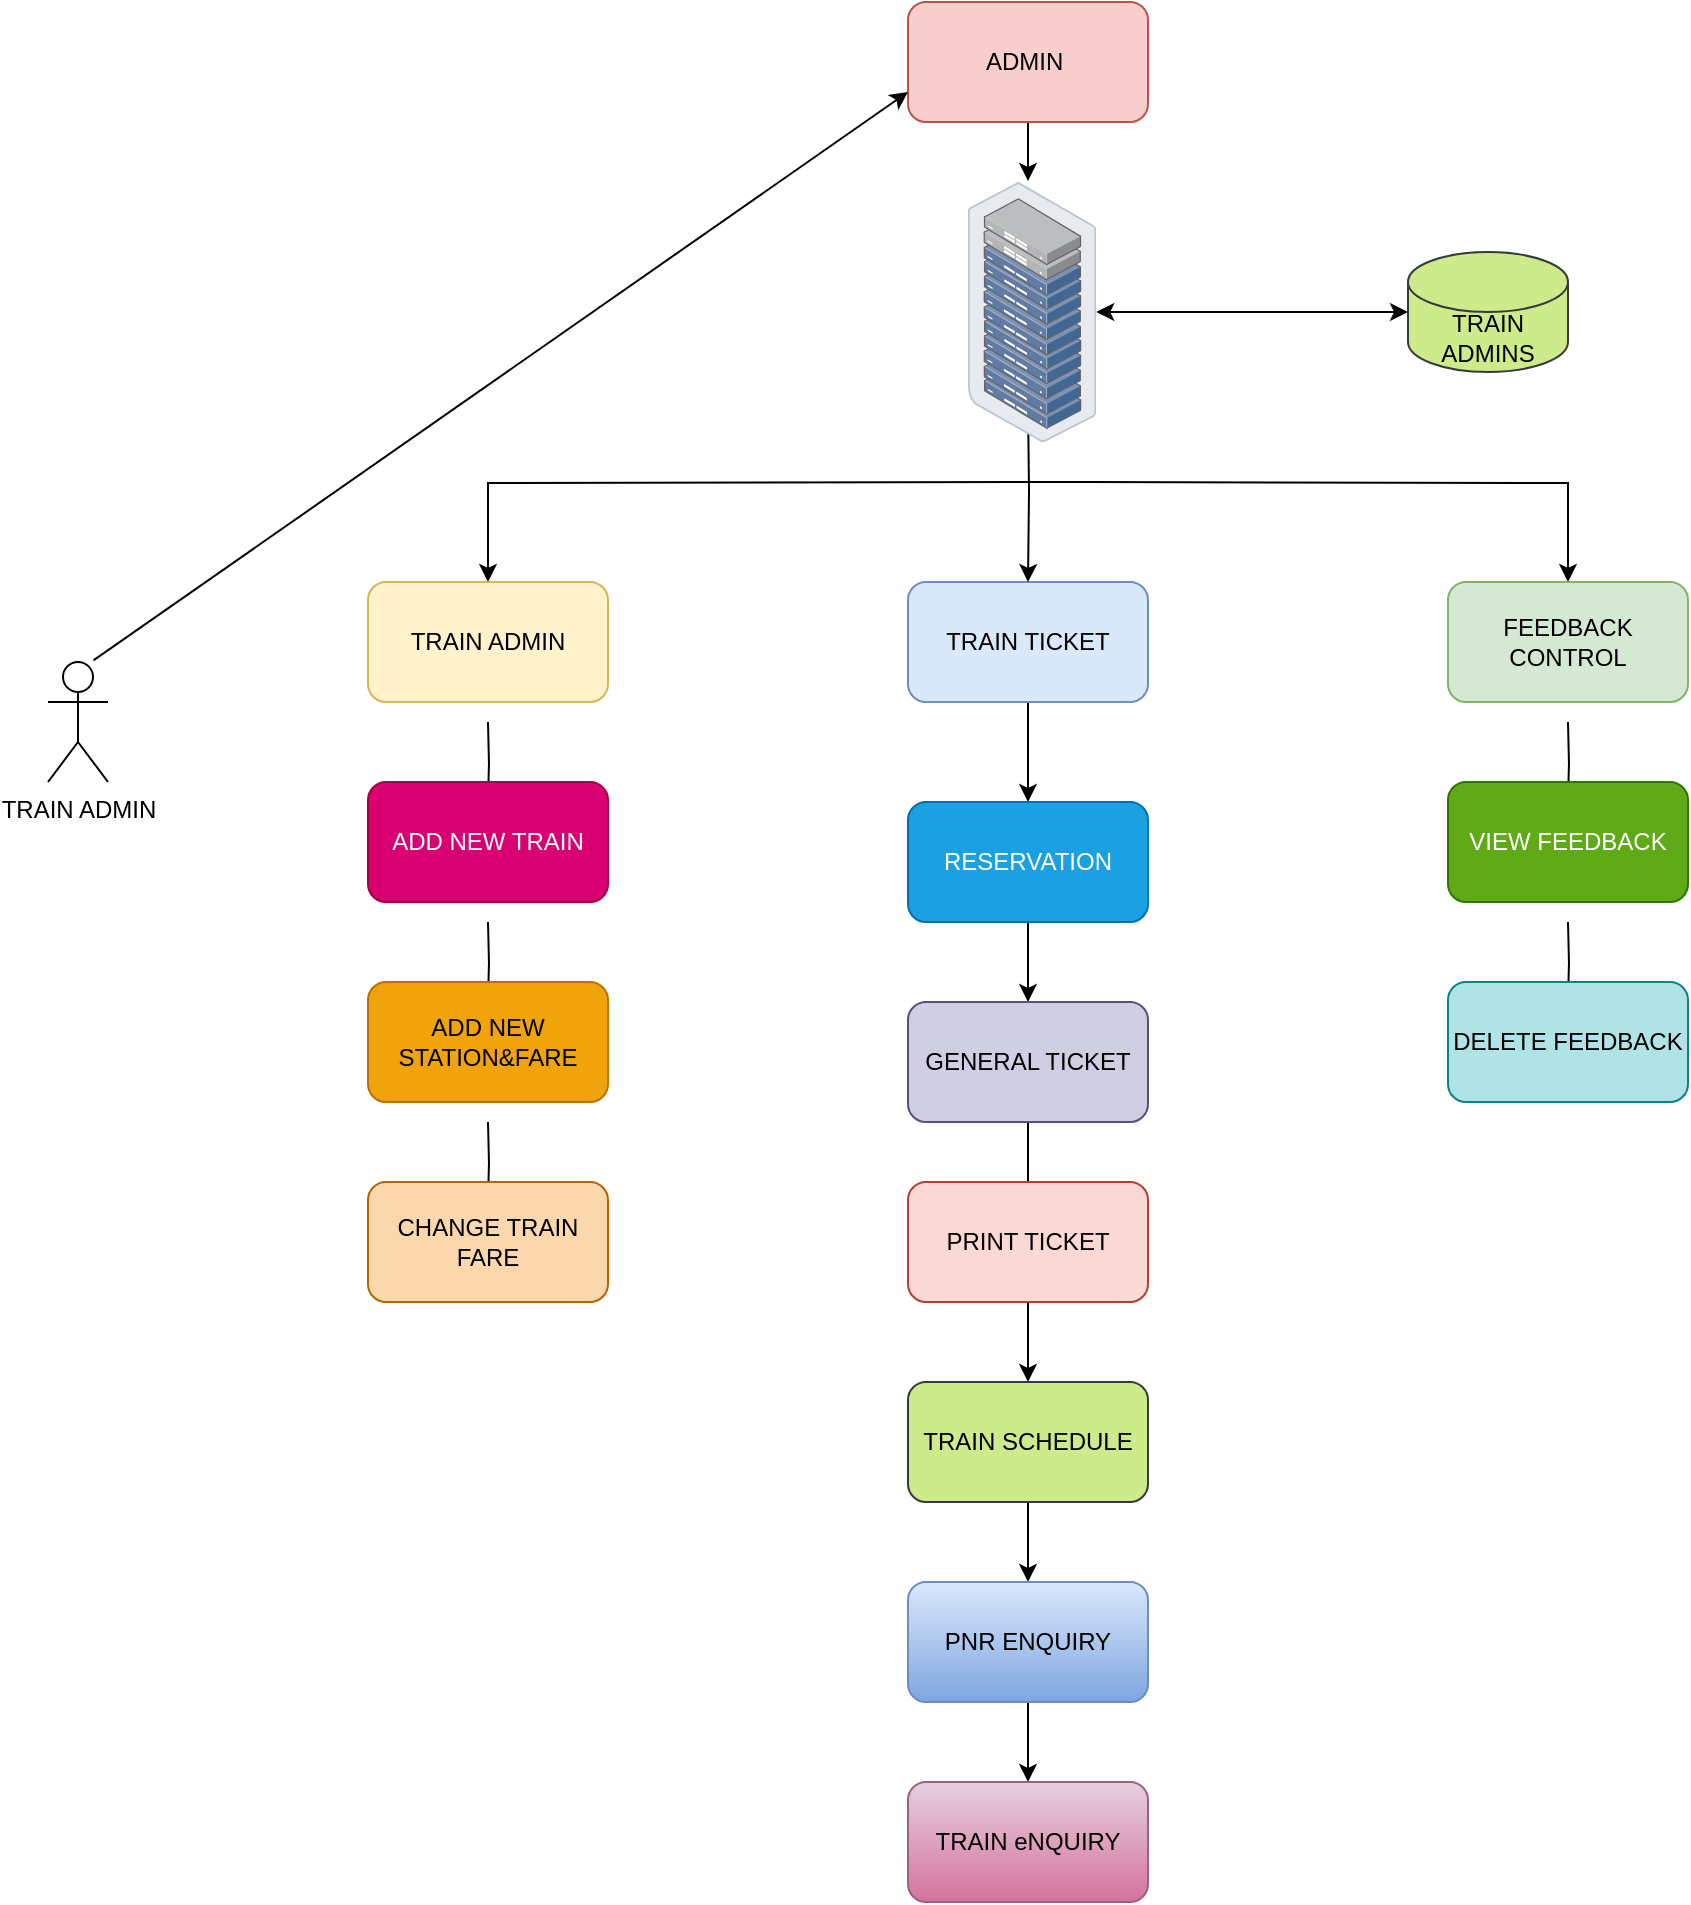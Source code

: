 <mxfile version="22.0.0" type="device">
  <diagram name="Page-1" id="IcYI93ME0N--H37FZ3eT">
    <mxGraphModel dx="1886" dy="1626" grid="1" gridSize="10" guides="1" tooltips="1" connect="1" arrows="1" fold="1" page="1" pageScale="1" pageWidth="850" pageHeight="1100" math="0" shadow="0">
      <root>
        <mxCell id="0" />
        <mxCell id="1" parent="0" />
        <mxCell id="uQxzIOvWOeLOxxspnTJq-3" value="" style="edgeStyle=orthogonalEdgeStyle;rounded=0;orthogonalLoop=1;jettySize=auto;html=1;" edge="1" parent="1" target="uQxzIOvWOeLOxxspnTJq-2">
          <mxGeometry relative="1" as="geometry">
            <mxPoint x="210" y="190" as="sourcePoint" />
          </mxGeometry>
        </mxCell>
        <mxCell id="uQxzIOvWOeLOxxspnTJq-5" value="" style="edgeStyle=orthogonalEdgeStyle;rounded=0;orthogonalLoop=1;jettySize=auto;html=1;entryX=0.468;entryY=-0.004;entryDx=0;entryDy=0;entryPerimeter=0;" edge="1" parent="1" source="uQxzIOvWOeLOxxspnTJq-1" target="uQxzIOvWOeLOxxspnTJq-51">
          <mxGeometry relative="1" as="geometry">
            <mxPoint x="180" y="70" as="targetPoint" />
          </mxGeometry>
        </mxCell>
        <mxCell id="uQxzIOvWOeLOxxspnTJq-7" value="" style="edgeStyle=orthogonalEdgeStyle;rounded=0;orthogonalLoop=1;jettySize=auto;html=1;" edge="1" parent="1" target="uQxzIOvWOeLOxxspnTJq-6">
          <mxGeometry relative="1" as="geometry">
            <mxPoint x="210" y="190" as="sourcePoint" />
          </mxGeometry>
        </mxCell>
        <mxCell id="uQxzIOvWOeLOxxspnTJq-1" value="ADMIN&amp;nbsp;" style="rounded=1;whiteSpace=wrap;html=1;fillColor=#f8cecc;strokeColor=#b85450;" vertex="1" parent="1">
          <mxGeometry x="120" y="-50" width="120" height="60" as="geometry" />
        </mxCell>
        <mxCell id="uQxzIOvWOeLOxxspnTJq-15" style="edgeStyle=orthogonalEdgeStyle;rounded=0;orthogonalLoop=1;jettySize=auto;html=1;exitX=0.5;exitY=1;exitDx=0;exitDy=0;entryX=0.5;entryY=0;entryDx=0;entryDy=0;" edge="1" parent="1">
          <mxGeometry relative="1" as="geometry">
            <mxPoint x="-90" y="310" as="sourcePoint" />
            <mxPoint x="-90" y="350" as="targetPoint" />
          </mxGeometry>
        </mxCell>
        <mxCell id="uQxzIOvWOeLOxxspnTJq-2" value="TRAIN ADMIN" style="whiteSpace=wrap;html=1;rounded=1;fillColor=#fff2cc;strokeColor=#d6b656;" vertex="1" parent="1">
          <mxGeometry x="-150" y="240" width="120" height="60" as="geometry" />
        </mxCell>
        <mxCell id="uQxzIOvWOeLOxxspnTJq-20" value="" style="edgeStyle=orthogonalEdgeStyle;rounded=0;orthogonalLoop=1;jettySize=auto;html=1;" edge="1" parent="1" source="uQxzIOvWOeLOxxspnTJq-4" target="uQxzIOvWOeLOxxspnTJq-19">
          <mxGeometry relative="1" as="geometry" />
        </mxCell>
        <mxCell id="uQxzIOvWOeLOxxspnTJq-4" value="TRAIN TICKET" style="whiteSpace=wrap;html=1;rounded=1;fillColor=#dae8fc;strokeColor=#6c8ebf;" vertex="1" parent="1">
          <mxGeometry x="120" y="240" width="120" height="60" as="geometry" />
        </mxCell>
        <mxCell id="uQxzIOvWOeLOxxspnTJq-32" value="" style="edgeStyle=orthogonalEdgeStyle;rounded=0;orthogonalLoop=1;jettySize=auto;html=1;" edge="1" parent="1">
          <mxGeometry relative="1" as="geometry">
            <mxPoint x="450" y="310" as="sourcePoint" />
            <mxPoint x="450" y="350" as="targetPoint" />
          </mxGeometry>
        </mxCell>
        <mxCell id="uQxzIOvWOeLOxxspnTJq-6" value="FEEDBACK CONTROL" style="whiteSpace=wrap;html=1;rounded=1;fillColor=#d5e8d4;strokeColor=#82b366;" vertex="1" parent="1">
          <mxGeometry x="390" y="240" width="120" height="60" as="geometry" />
        </mxCell>
        <mxCell id="uQxzIOvWOeLOxxspnTJq-16" style="edgeStyle=orthogonalEdgeStyle;rounded=0;orthogonalLoop=1;jettySize=auto;html=1;exitX=0.5;exitY=1;exitDx=0;exitDy=0;" edge="1" parent="1">
          <mxGeometry relative="1" as="geometry">
            <mxPoint x="-90" y="410" as="sourcePoint" />
            <mxPoint x="-90" y="450" as="targetPoint" />
          </mxGeometry>
        </mxCell>
        <mxCell id="uQxzIOvWOeLOxxspnTJq-8" value="ADD NEW TRAIN" style="whiteSpace=wrap;html=1;rounded=1;fillColor=#d80073;fontColor=#ffffff;strokeColor=#A50040;" vertex="1" parent="1">
          <mxGeometry x="-150" y="340" width="120" height="60" as="geometry" />
        </mxCell>
        <mxCell id="uQxzIOvWOeLOxxspnTJq-18" value="" style="edgeStyle=orthogonalEdgeStyle;rounded=0;orthogonalLoop=1;jettySize=auto;html=1;" edge="1" parent="1">
          <mxGeometry relative="1" as="geometry">
            <mxPoint x="-90" y="510" as="sourcePoint" />
            <mxPoint x="-90" y="550" as="targetPoint" />
          </mxGeometry>
        </mxCell>
        <mxCell id="uQxzIOvWOeLOxxspnTJq-10" value="ADD NEW STATION&amp;amp;FARE" style="whiteSpace=wrap;html=1;rounded=1;fillColor=#f0a30a;fontColor=#000000;strokeColor=#BD7000;" vertex="1" parent="1">
          <mxGeometry x="-150" y="440" width="120" height="60" as="geometry" />
        </mxCell>
        <mxCell id="uQxzIOvWOeLOxxspnTJq-17" value="CHANGE TRAIN FARE" style="whiteSpace=wrap;html=1;rounded=1;fillColor=#fad7ac;strokeColor=#b46504;" vertex="1" parent="1">
          <mxGeometry x="-150" y="540" width="120" height="60" as="geometry" />
        </mxCell>
        <mxCell id="uQxzIOvWOeLOxxspnTJq-22" value="" style="edgeStyle=orthogonalEdgeStyle;rounded=0;orthogonalLoop=1;jettySize=auto;html=1;" edge="1" parent="1" source="uQxzIOvWOeLOxxspnTJq-19" target="uQxzIOvWOeLOxxspnTJq-21">
          <mxGeometry relative="1" as="geometry" />
        </mxCell>
        <mxCell id="uQxzIOvWOeLOxxspnTJq-19" value="RESERVATION" style="whiteSpace=wrap;html=1;rounded=1;fillColor=#1ba1e2;fontColor=#ffffff;strokeColor=#006EAF;" vertex="1" parent="1">
          <mxGeometry x="120" y="350" width="120" height="60" as="geometry" />
        </mxCell>
        <mxCell id="uQxzIOvWOeLOxxspnTJq-24" value="" style="edgeStyle=orthogonalEdgeStyle;rounded=0;orthogonalLoop=1;jettySize=auto;html=1;" edge="1" parent="1" source="uQxzIOvWOeLOxxspnTJq-21">
          <mxGeometry relative="1" as="geometry">
            <mxPoint x="180" y="550" as="targetPoint" />
          </mxGeometry>
        </mxCell>
        <mxCell id="uQxzIOvWOeLOxxspnTJq-21" value="GENERAL TICKET" style="whiteSpace=wrap;html=1;rounded=1;fillColor=#d0cee2;strokeColor=#56517e;" vertex="1" parent="1">
          <mxGeometry x="120" y="450" width="120" height="60" as="geometry" />
        </mxCell>
        <mxCell id="uQxzIOvWOeLOxxspnTJq-26" value="" style="edgeStyle=orthogonalEdgeStyle;rounded=0;orthogonalLoop=1;jettySize=auto;html=1;" edge="1" parent="1" source="uQxzIOvWOeLOxxspnTJq-23" target="uQxzIOvWOeLOxxspnTJq-25">
          <mxGeometry relative="1" as="geometry" />
        </mxCell>
        <mxCell id="uQxzIOvWOeLOxxspnTJq-23" value="PRINT TICKET" style="whiteSpace=wrap;html=1;rounded=1;fillColor=#fad9d5;strokeColor=#ae4132;" vertex="1" parent="1">
          <mxGeometry x="120" y="540" width="120" height="60" as="geometry" />
        </mxCell>
        <mxCell id="uQxzIOvWOeLOxxspnTJq-28" value="" style="edgeStyle=orthogonalEdgeStyle;rounded=0;orthogonalLoop=1;jettySize=auto;html=1;" edge="1" parent="1" source="uQxzIOvWOeLOxxspnTJq-25" target="uQxzIOvWOeLOxxspnTJq-27">
          <mxGeometry relative="1" as="geometry" />
        </mxCell>
        <mxCell id="uQxzIOvWOeLOxxspnTJq-25" value="TRAIN SCHEDULE" style="whiteSpace=wrap;html=1;rounded=1;fillColor=#cdeb8b;strokeColor=#36393d;" vertex="1" parent="1">
          <mxGeometry x="120" y="640" width="120" height="60" as="geometry" />
        </mxCell>
        <mxCell id="uQxzIOvWOeLOxxspnTJq-30" value="" style="edgeStyle=orthogonalEdgeStyle;rounded=0;orthogonalLoop=1;jettySize=auto;html=1;" edge="1" parent="1" source="uQxzIOvWOeLOxxspnTJq-27" target="uQxzIOvWOeLOxxspnTJq-29">
          <mxGeometry relative="1" as="geometry" />
        </mxCell>
        <mxCell id="uQxzIOvWOeLOxxspnTJq-27" value="PNR ENQUIRY" style="whiteSpace=wrap;html=1;rounded=1;fillColor=#dae8fc;gradientColor=#7ea6e0;strokeColor=#6c8ebf;" vertex="1" parent="1">
          <mxGeometry x="120" y="740" width="120" height="60" as="geometry" />
        </mxCell>
        <mxCell id="uQxzIOvWOeLOxxspnTJq-29" value="TRAIN eNQUIRY" style="whiteSpace=wrap;html=1;rounded=1;fillColor=#e6d0de;gradientColor=#d5739d;strokeColor=#996185;" vertex="1" parent="1">
          <mxGeometry x="120" y="840" width="120" height="60" as="geometry" />
        </mxCell>
        <mxCell id="uQxzIOvWOeLOxxspnTJq-34" value="" style="edgeStyle=orthogonalEdgeStyle;rounded=0;orthogonalLoop=1;jettySize=auto;html=1;" edge="1" parent="1">
          <mxGeometry relative="1" as="geometry">
            <mxPoint x="450" y="410" as="sourcePoint" />
            <mxPoint x="450" y="450" as="targetPoint" />
          </mxGeometry>
        </mxCell>
        <mxCell id="uQxzIOvWOeLOxxspnTJq-31" value="VIEW FEEDBACK" style="whiteSpace=wrap;html=1;rounded=1;fillColor=#60a917;fontColor=#ffffff;strokeColor=#2D7600;" vertex="1" parent="1">
          <mxGeometry x="390" y="340" width="120" height="60" as="geometry" />
        </mxCell>
        <mxCell id="uQxzIOvWOeLOxxspnTJq-33" value="DELETE FEEDBACK" style="whiteSpace=wrap;html=1;rounded=1;fillColor=#b0e3e6;strokeColor=#0e8088;" vertex="1" parent="1">
          <mxGeometry x="390" y="440" width="120" height="60" as="geometry" />
        </mxCell>
        <mxCell id="uQxzIOvWOeLOxxspnTJq-48" style="edgeStyle=orthogonalEdgeStyle;rounded=0;orthogonalLoop=1;jettySize=auto;html=1;entryX=0.5;entryY=0;entryDx=0;entryDy=0;" edge="1" parent="1" target="uQxzIOvWOeLOxxspnTJq-4">
          <mxGeometry relative="1" as="geometry">
            <mxPoint x="180" y="190" as="targetPoint" />
            <mxPoint x="180" y="149.35" as="sourcePoint" />
          </mxGeometry>
        </mxCell>
        <mxCell id="uQxzIOvWOeLOxxspnTJq-51" value="" style="image;points=[];aspect=fixed;html=1;align=center;shadow=0;dashed=0;image=img/lib/allied_telesis/storage/Datacenter_Server_Rack_ToR.svg;" vertex="1" parent="1">
          <mxGeometry x="150" y="40" width="64.13" height="130" as="geometry" />
        </mxCell>
        <mxCell id="uQxzIOvWOeLOxxspnTJq-52" value="TRAIN ADMINS" style="shape=cylinder3;whiteSpace=wrap;html=1;boundedLbl=1;backgroundOutline=1;size=15;fillColor=#cdeb8b;strokeColor=#36393d;" vertex="1" parent="1">
          <mxGeometry x="370" y="75" width="80" height="60" as="geometry" />
        </mxCell>
        <mxCell id="uQxzIOvWOeLOxxspnTJq-54" value="" style="endArrow=classic;startArrow=classic;html=1;rounded=0;exitX=0;exitY=0.5;exitDx=0;exitDy=0;exitPerimeter=0;" edge="1" parent="1" source="uQxzIOvWOeLOxxspnTJq-52" target="uQxzIOvWOeLOxxspnTJq-51">
          <mxGeometry width="50" height="50" relative="1" as="geometry">
            <mxPoint x="50" y="250" as="sourcePoint" />
            <mxPoint x="100" y="200" as="targetPoint" />
          </mxGeometry>
        </mxCell>
        <mxCell id="uQxzIOvWOeLOxxspnTJq-57" value="TRAIN ADMIN" style="shape=umlActor;verticalLabelPosition=bottom;verticalAlign=top;html=1;" vertex="1" parent="1">
          <mxGeometry x="-310" y="280" width="30" height="60" as="geometry" />
        </mxCell>
        <mxCell id="uQxzIOvWOeLOxxspnTJq-60" value="" style="endArrow=classic;html=1;rounded=0;exitX=0.757;exitY=-0.013;exitDx=0;exitDy=0;exitPerimeter=0;entryX=0;entryY=0.75;entryDx=0;entryDy=0;" edge="1" parent="1" source="uQxzIOvWOeLOxxspnTJq-57" target="uQxzIOvWOeLOxxspnTJq-1">
          <mxGeometry width="50" height="50" relative="1" as="geometry">
            <mxPoint x="-210" y="40" as="sourcePoint" />
            <mxPoint x="-160" y="-10" as="targetPoint" />
          </mxGeometry>
        </mxCell>
      </root>
    </mxGraphModel>
  </diagram>
</mxfile>
